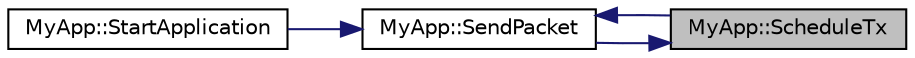 digraph "MyApp::ScheduleTx"
{
 // LATEX_PDF_SIZE
  edge [fontname="Helvetica",fontsize="10",labelfontname="Helvetica",labelfontsize="10"];
  node [fontname="Helvetica",fontsize="10",shape=record];
  rankdir="RL";
  Node1 [label="MyApp::ScheduleTx",height=0.2,width=0.4,color="black", fillcolor="grey75", style="filled", fontcolor="black",tooltip=" "];
  Node1 -> Node2 [dir="back",color="midnightblue",fontsize="10",style="solid",fontname="Helvetica"];
  Node2 [label="MyApp::SendPacket",height=0.2,width=0.4,color="black", fillcolor="white", style="filled",URL="$class_my_app.html#aec30dc53058a6239182294be2b60734e",tooltip=" "];
  Node2 -> Node1 [dir="back",color="midnightblue",fontsize="10",style="solid",fontname="Helvetica"];
  Node2 -> Node3 [dir="back",color="midnightblue",fontsize="10",style="solid",fontname="Helvetica"];
  Node3 [label="MyApp::StartApplication",height=0.2,width=0.4,color="black", fillcolor="white", style="filled",URL="$class_my_app.html#a716120e3449296007a1b493db4a16560",tooltip="Application specific startup code."];
}
